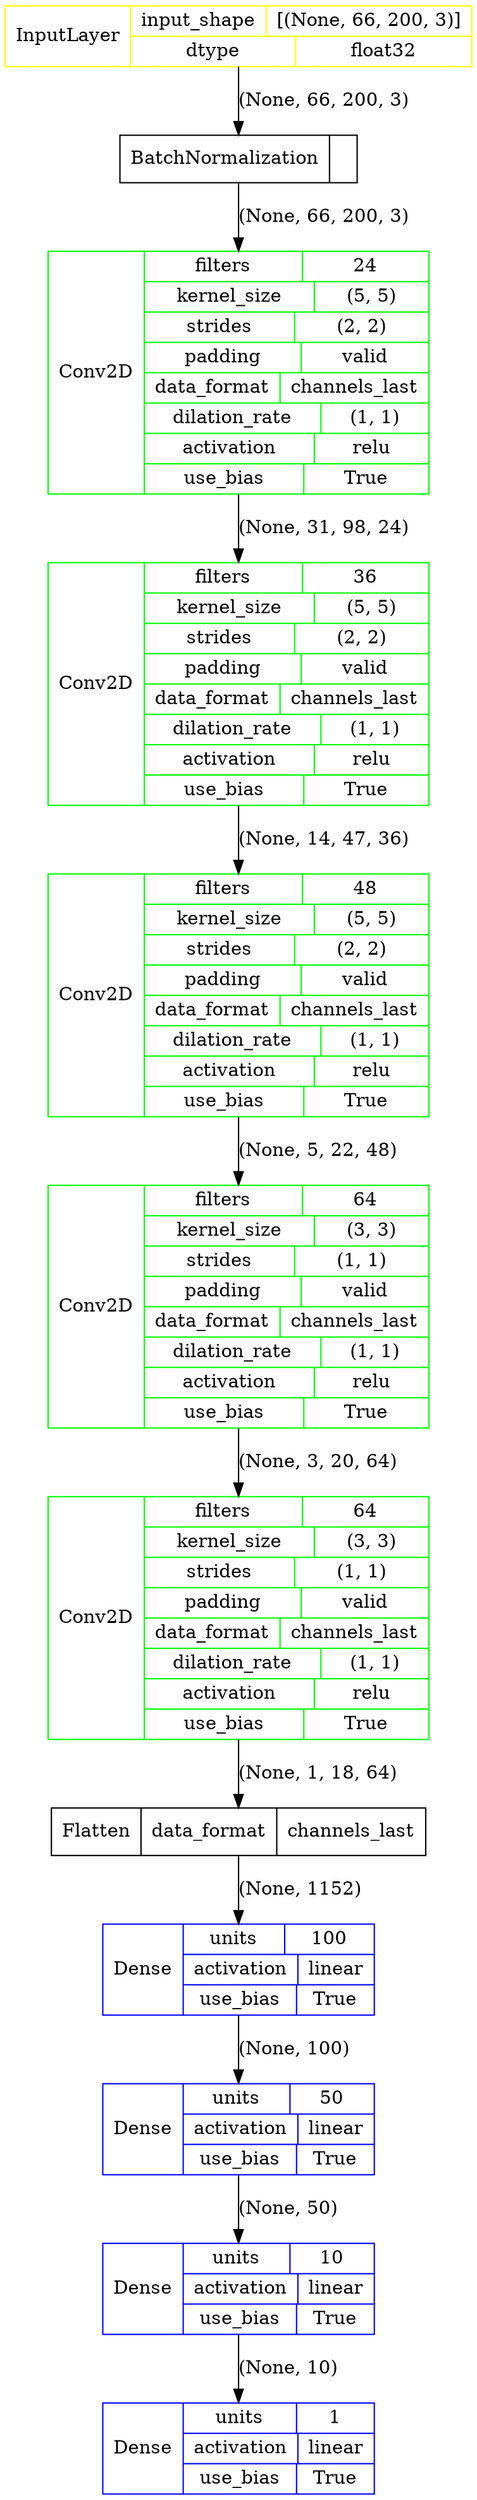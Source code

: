 digraph {
	input_1 [label="InputLayer|{{input_shape|[(None, 66, 200, 3)]}|{dtype|float32}}" color=yellow shape=record]
	batch_normalization [label="BatchNormalization|{}" color=black shape=record]
	input_1 -> batch_normalization [label="(None, 66, 200, 3)"]
	conv2d [label="Conv2D|{{filters|24}|{kernel_size|(5, 5)}|{strides|(2, 2)}|{padding|valid}|{data_format|channels_last}|{dilation_rate|(1, 1)}|{activation|relu}|{use_bias|True}}" color=green shape=record]
	batch_normalization -> conv2d [label="(None, 66, 200, 3)"]
	conv2d_1 [label="Conv2D|{{filters|36}|{kernel_size|(5, 5)}|{strides|(2, 2)}|{padding|valid}|{data_format|channels_last}|{dilation_rate|(1, 1)}|{activation|relu}|{use_bias|True}}" color=green shape=record]
	conv2d -> conv2d_1 [label="(None, 31, 98, 24)"]
	conv2d_2 [label="Conv2D|{{filters|48}|{kernel_size|(5, 5)}|{strides|(2, 2)}|{padding|valid}|{data_format|channels_last}|{dilation_rate|(1, 1)}|{activation|relu}|{use_bias|True}}" color=green shape=record]
	conv2d_1 -> conv2d_2 [label="(None, 14, 47, 36)"]
	conv2d_3 [label="Conv2D|{{filters|64}|{kernel_size|(3, 3)}|{strides|(1, 1)}|{padding|valid}|{data_format|channels_last}|{dilation_rate|(1, 1)}|{activation|relu}|{use_bias|True}}" color=green shape=record]
	conv2d_2 -> conv2d_3 [label="(None, 5, 22, 48)"]
	conv2d_4 [label="Conv2D|{{filters|64}|{kernel_size|(3, 3)}|{strides|(1, 1)}|{padding|valid}|{data_format|channels_last}|{dilation_rate|(1, 1)}|{activation|relu}|{use_bias|True}}" color=green shape=record]
	conv2d_3 -> conv2d_4 [label="(None, 3, 20, 64)"]
	flatten [label="Flatten|{{data_format|channels_last}}" color=black shape=record]
	conv2d_4 -> flatten [label="(None, 1, 18, 64)"]
	dense [label="Dense|{{units|100}|{activation|linear}|{use_bias|True}}" color=blue shape=record]
	flatten -> dense [label="(None, 1152)"]
	dense_1 [label="Dense|{{units|50}|{activation|linear}|{use_bias|True}}" color=blue shape=record]
	dense -> dense_1 [label="(None, 100)"]
	dense_2 [label="Dense|{{units|10}|{activation|linear}|{use_bias|True}}" color=blue shape=record]
	dense_1 -> dense_2 [label="(None, 50)"]
	dense_3 [label="Dense|{{units|1}|{activation|linear}|{use_bias|True}}" color=blue shape=record]
	dense_2 -> dense_3 [label="(None, 10)"]
}
